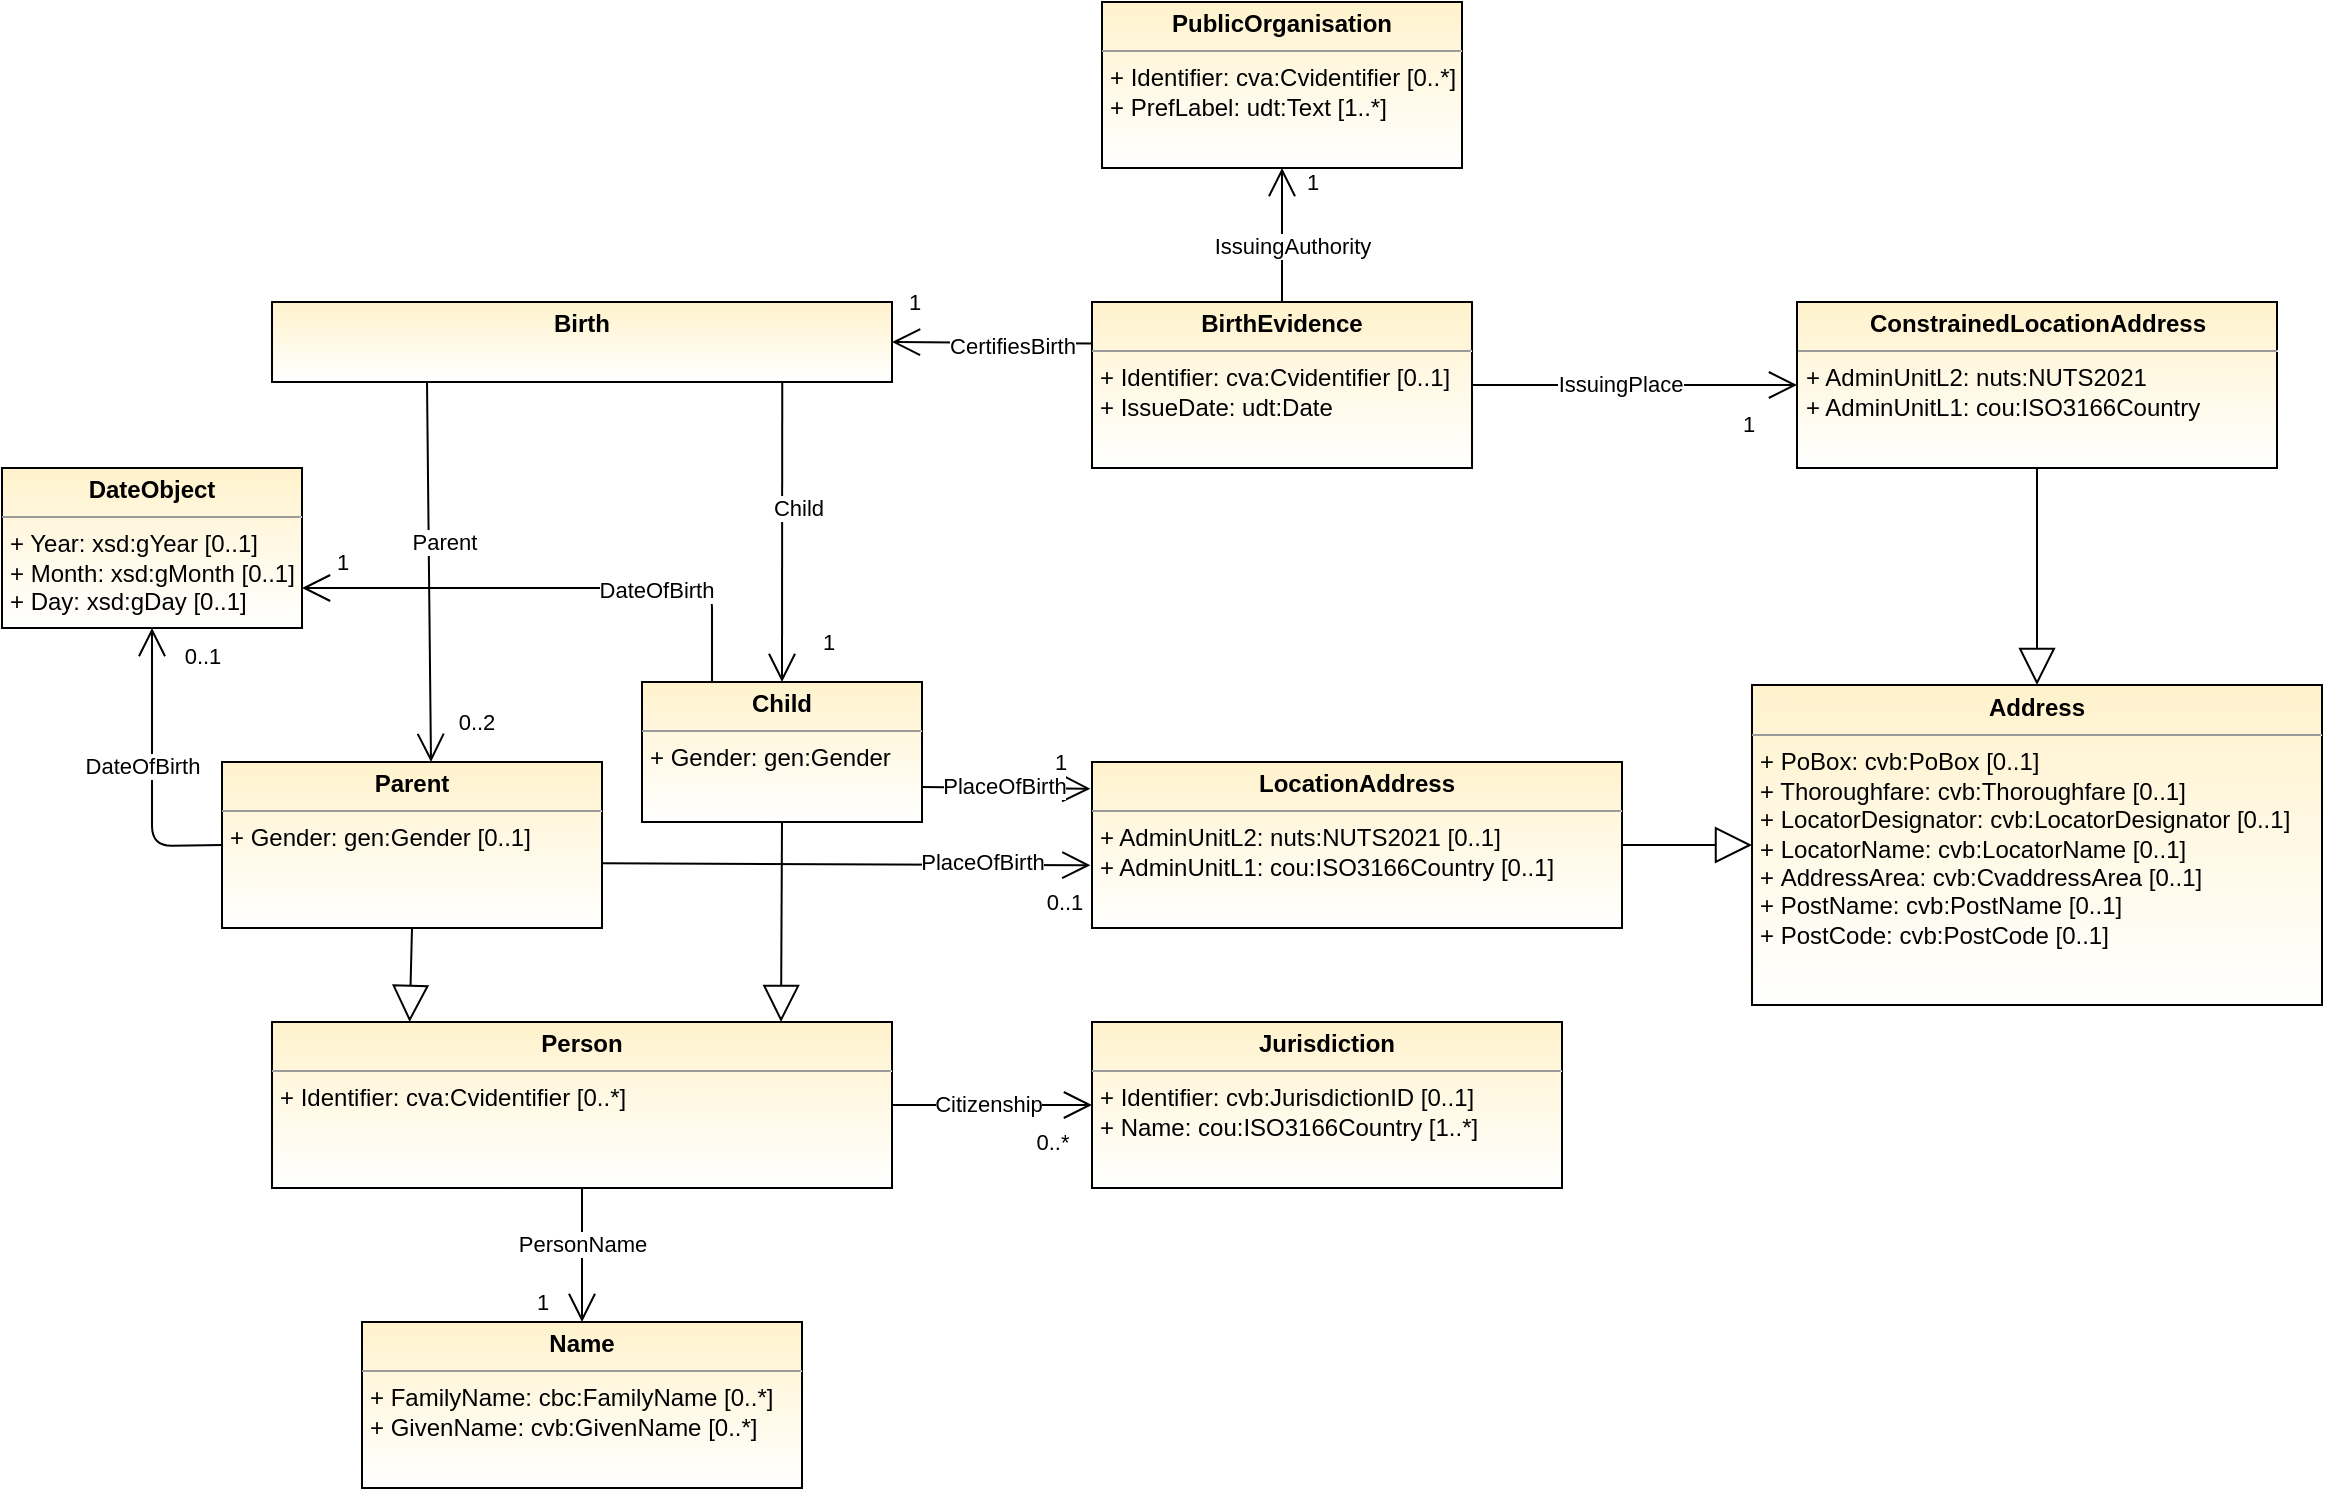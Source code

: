 <mxfile version="16.6.4" type="device"><diagram name="Page-1" id="c4acf3e9-155e-7222-9cf6-157b1a14988f"><mxGraphModel dx="1888" dy="1589" grid="1" gridSize="10" guides="1" tooltips="1" connect="1" arrows="1" fold="1" page="1" pageScale="1" pageWidth="850" pageHeight="1100" background="#ffffff" math="0" shadow="0"><root><mxCell id="0"/><mxCell id="1" parent="0"/><mxCell id="T-NgGAgoNykcEifGDJVm-1" value="&lt;p style=&quot;margin: 0px ; margin-top: 4px ; text-align: center&quot;&gt;&lt;b&gt;BirthEvidence&lt;/b&gt;&lt;/p&gt;&lt;hr size=&quot;1&quot;&gt;&lt;p style=&quot;margin: 0px ; margin-left: 4px&quot;&gt;+ Identifier:&amp;nbsp;cva:Cvidentifier [0..1]&lt;/p&gt;&lt;p style=&quot;margin: 0px ; margin-left: 4px&quot;&gt;+ IssueDate:&amp;nbsp;udt:Date&lt;/p&gt;" style="verticalAlign=top;align=left;overflow=fill;fontSize=12;fontFamily=Helvetica;html=1;rounded=0;shadow=0;comic=0;labelBackgroundColor=none;strokeWidth=1;fillColor=#fff2cc;gradientColor=#ffffff;" parent="1" vertex="1"><mxGeometry x="535" y="-900" width="190" height="83" as="geometry"/></mxCell><mxCell id="T-NgGAgoNykcEifGDJVm-2" value="&lt;p style=&quot;margin: 0px ; margin-top: 4px ; text-align: center&quot;&gt;&lt;b&gt;PublicOrganisation&lt;/b&gt;&lt;/p&gt;&lt;hr size=&quot;1&quot;&gt;&lt;p style=&quot;margin: 0px ; margin-left: 4px&quot;&gt;+ Identifier:&amp;nbsp;cva:Cvidentifier [0..*]&lt;/p&gt;&lt;p style=&quot;margin: 0px ; margin-left: 4px&quot;&gt;+ PrefLabel: udt:Text [1..*]&lt;/p&gt;" style="verticalAlign=top;align=left;overflow=fill;fontSize=12;fontFamily=Helvetica;html=1;rounded=0;shadow=0;comic=0;labelBackgroundColor=none;strokeWidth=1;fillColor=#fff2cc;gradientColor=#ffffff;" parent="1" vertex="1"><mxGeometry x="540" y="-1050" width="180" height="83" as="geometry"/></mxCell><mxCell id="T-NgGAgoNykcEifGDJVm-3" value="&lt;p style=&quot;margin: 0px ; margin-top: 4px ; text-align: center&quot;&gt;&lt;b&gt;Birth&lt;/b&gt;&lt;/p&gt;&lt;p style=&quot;margin: 0px ; margin-left: 4px&quot;&gt;&lt;br&gt;&lt;/p&gt;" style="verticalAlign=top;align=left;overflow=fill;fontSize=12;fontFamily=Helvetica;html=1;rounded=0;shadow=0;comic=0;labelBackgroundColor=none;strokeWidth=1;fillColor=#fff2cc;gradientColor=#ffffff;" parent="1" vertex="1"><mxGeometry x="125" y="-900" width="310" height="40" as="geometry"/></mxCell><mxCell id="T-NgGAgoNykcEifGDJVm-4" value="&lt;p style=&quot;margin: 0px ; margin-top: 4px ; text-align: center&quot;&gt;&lt;b&gt;Parent&lt;/b&gt;&lt;/p&gt;&lt;hr size=&quot;1&quot;&gt;&lt;p style=&quot;margin: 0px ; margin-left: 4px&quot;&gt;&lt;span&gt;+ Gender: gen:Gender [0..1]&lt;/span&gt;&lt;br&gt;&lt;/p&gt;" style="verticalAlign=top;align=left;overflow=fill;fontSize=12;fontFamily=Helvetica;html=1;rounded=0;shadow=0;comic=0;labelBackgroundColor=none;strokeWidth=1;fillColor=#fff2cc;gradientColor=#ffffff;" parent="1" vertex="1"><mxGeometry x="100" y="-670" width="190" height="83" as="geometry"/></mxCell><mxCell id="T-NgGAgoNykcEifGDJVm-5" value="&lt;p style=&quot;margin: 0px ; margin-top: 4px ; text-align: center&quot;&gt;&lt;b&gt;Child&lt;/b&gt;&lt;/p&gt;&lt;hr size=&quot;1&quot;&gt;&lt;p style=&quot;margin: 0px ; margin-left: 4px&quot;&gt;&lt;span&gt;+ Gender:&amp;nbsp;&lt;/span&gt;gen:Gender&lt;br&gt;&lt;/p&gt;" style="verticalAlign=top;align=left;overflow=fill;fontSize=12;fontFamily=Helvetica;html=1;rounded=0;shadow=0;comic=0;labelBackgroundColor=none;strokeWidth=1;fillColor=#fff2cc;gradientColor=#ffffff;" parent="1" vertex="1"><mxGeometry x="310" y="-710" width="140" height="70" as="geometry"/></mxCell><mxCell id="T-NgGAgoNykcEifGDJVm-6" value="&lt;p style=&quot;margin: 0px ; margin-top: 4px ; text-align: center&quot;&gt;&lt;b&gt;Person&lt;/b&gt;&lt;/p&gt;&lt;hr size=&quot;1&quot;&gt;&lt;p style=&quot;margin: 0px ; margin-left: 4px&quot;&gt;&lt;span&gt;+ Identifier: cva:Cvidentifier [0..*]&lt;/span&gt;&lt;br&gt;&lt;/p&gt;" style="verticalAlign=top;align=left;overflow=fill;fontSize=12;fontFamily=Helvetica;html=1;rounded=0;shadow=0;comic=0;labelBackgroundColor=none;strokeWidth=1;fillColor=#fff2cc;gradientColor=#ffffff;" parent="1" vertex="1"><mxGeometry x="125" y="-540" width="310" height="83" as="geometry"/></mxCell><mxCell id="T-NgGAgoNykcEifGDJVm-7" value="&lt;p style=&quot;margin: 0px ; margin-top: 4px ; text-align: center&quot;&gt;&lt;b&gt;Jurisdiction&lt;/b&gt;&lt;/p&gt;&lt;hr size=&quot;1&quot;&gt;&lt;p style=&quot;margin: 0px ; margin-left: 4px&quot;&gt;+ Identifier:&amp;nbsp;cvb:JurisdictionID [0..1]&lt;/p&gt;&lt;p style=&quot;margin: 0px ; margin-left: 4px&quot;&gt;+ Name:&amp;nbsp;cou:ISO3166Country [1..*]&lt;/p&gt;" style="verticalAlign=top;align=left;overflow=fill;fontSize=12;fontFamily=Helvetica;html=1;rounded=0;shadow=0;comic=0;labelBackgroundColor=none;strokeWidth=1;fillColor=#fff2cc;gradientColor=#ffffff;" parent="1" vertex="1"><mxGeometry x="535" y="-540" width="235" height="83" as="geometry"/></mxCell><mxCell id="T-NgGAgoNykcEifGDJVm-8" value="" style="endArrow=open;endFill=1;endSize=12;html=1;horizontal=1;entryX=0.5;entryY=1;entryDx=0;entryDy=0;" parent="1" source="T-NgGAgoNykcEifGDJVm-1" target="T-NgGAgoNykcEifGDJVm-2" edge="1"><mxGeometry width="160" relative="1" as="geometry"><mxPoint x="629.58" y="-872.498" as="sourcePoint"/><mxPoint x="595" y="-930" as="targetPoint"/><Array as="points"/></mxGeometry></mxCell><mxCell id="T-NgGAgoNykcEifGDJVm-9" value="IssuingAuthority" style="edgeLabel;html=1;align=center;verticalAlign=middle;resizable=0;points=[];" parent="T-NgGAgoNykcEifGDJVm-8" vertex="1" connectable="0"><mxGeometry x="-0.163" y="1" relative="1" as="geometry"><mxPoint x="6.18" as="offset"/></mxGeometry></mxCell><mxCell id="T-NgGAgoNykcEifGDJVm-10" value="1" style="edgeLabel;html=1;align=center;verticalAlign=middle;resizable=0;points=[];" parent="T-NgGAgoNykcEifGDJVm-8" vertex="1" connectable="0"><mxGeometry x="0.542" y="-2" relative="1" as="geometry"><mxPoint x="13" y="-8.33" as="offset"/></mxGeometry></mxCell><mxCell id="T-NgGAgoNykcEifGDJVm-11" value="" style="endArrow=open;endFill=1;endSize=12;html=1;horizontal=1;entryX=1;entryY=0.5;entryDx=0;entryDy=0;exitX=0;exitY=0.25;exitDx=0;exitDy=0;" parent="1" source="T-NgGAgoNykcEifGDJVm-1" target="T-NgGAgoNykcEifGDJVm-3" edge="1"><mxGeometry width="160" relative="1" as="geometry"><mxPoint x="630" y="-890" as="sourcePoint"/><mxPoint x="630" y="-957" as="targetPoint"/><Array as="points"/></mxGeometry></mxCell><mxCell id="T-NgGAgoNykcEifGDJVm-12" value="CertifiesBirth" style="edgeLabel;html=1;align=center;verticalAlign=middle;resizable=0;points=[];" parent="T-NgGAgoNykcEifGDJVm-11" vertex="1" connectable="0"><mxGeometry x="-0.163" y="1" relative="1" as="geometry"><mxPoint x="1.67" as="offset"/></mxGeometry></mxCell><mxCell id="T-NgGAgoNykcEifGDJVm-13" value="1" style="edgeLabel;html=1;align=center;verticalAlign=middle;resizable=0;points=[];" parent="T-NgGAgoNykcEifGDJVm-11" vertex="1" connectable="0"><mxGeometry x="0.542" y="-2" relative="1" as="geometry"><mxPoint x="-12.52" y="-18.17" as="offset"/></mxGeometry></mxCell><mxCell id="T-NgGAgoNykcEifGDJVm-14" value="" style="endArrow=open;endFill=1;endSize=12;html=1;horizontal=1;exitX=0.25;exitY=1;exitDx=0;exitDy=0;entryX=0.55;entryY=0;entryDx=0;entryDy=0;entryPerimeter=0;" parent="1" source="T-NgGAgoNykcEifGDJVm-3" target="T-NgGAgoNykcEifGDJVm-4" edge="1"><mxGeometry width="160" relative="1" as="geometry"><mxPoint x="545" y="-769.25" as="sourcePoint"/><mxPoint x="195" y="-690" as="targetPoint"/><Array as="points"/></mxGeometry></mxCell><mxCell id="T-NgGAgoNykcEifGDJVm-15" value="Parent" style="edgeLabel;html=1;align=center;verticalAlign=middle;resizable=0;points=[];" parent="T-NgGAgoNykcEifGDJVm-14" vertex="1" connectable="0"><mxGeometry x="-0.163" y="1" relative="1" as="geometry"><mxPoint x="6.18" as="offset"/></mxGeometry></mxCell><mxCell id="T-NgGAgoNykcEifGDJVm-16" value="0..2" style="edgeLabel;html=1;align=center;verticalAlign=middle;resizable=0;points=[];" parent="T-NgGAgoNykcEifGDJVm-14" vertex="1" connectable="0"><mxGeometry x="0.542" y="-2" relative="1" as="geometry"><mxPoint x="25" y="23" as="offset"/></mxGeometry></mxCell><mxCell id="T-NgGAgoNykcEifGDJVm-17" value="" style="endArrow=open;endFill=1;endSize=12;html=1;horizontal=1;entryX=0.5;entryY=0;entryDx=0;entryDy=0;exitX=0.823;exitY=1;exitDx=0;exitDy=0;exitPerimeter=0;" parent="1" source="T-NgGAgoNykcEifGDJVm-3" target="T-NgGAgoNykcEifGDJVm-5" edge="1"><mxGeometry width="160" relative="1" as="geometry"><mxPoint x="365" y="-740" as="sourcePoint"/><mxPoint x="212" y="-670" as="targetPoint"/><Array as="points"/></mxGeometry></mxCell><mxCell id="T-NgGAgoNykcEifGDJVm-18" value="Child" style="edgeLabel;html=1;align=center;verticalAlign=middle;resizable=0;points=[];" parent="T-NgGAgoNykcEifGDJVm-17" vertex="1" connectable="0"><mxGeometry x="-0.163" y="1" relative="1" as="geometry"><mxPoint x="6.18" as="offset"/></mxGeometry></mxCell><mxCell id="T-NgGAgoNykcEifGDJVm-19" value="1" style="edgeLabel;html=1;align=center;verticalAlign=middle;resizable=0;points=[];" parent="T-NgGAgoNykcEifGDJVm-17" vertex="1" connectable="0"><mxGeometry x="0.542" y="-2" relative="1" as="geometry"><mxPoint x="25" y="14" as="offset"/></mxGeometry></mxCell><mxCell id="T-NgGAgoNykcEifGDJVm-20" value="" style="endArrow=open;endFill=1;endSize=12;html=1;horizontal=1;exitX=1;exitY=0.5;exitDx=0;exitDy=0;entryX=0;entryY=0.5;entryDx=0;entryDy=0;" parent="1" source="T-NgGAgoNykcEifGDJVm-6" target="T-NgGAgoNykcEifGDJVm-7" edge="1"><mxGeometry width="160" relative="1" as="geometry"><mxPoint x="222.5" y="-740" as="sourcePoint"/><mxPoint x="222" y="-660" as="targetPoint"/><Array as="points"/></mxGeometry></mxCell><mxCell id="T-NgGAgoNykcEifGDJVm-21" value="Citizenship" style="edgeLabel;html=1;align=center;verticalAlign=middle;resizable=0;points=[];" parent="T-NgGAgoNykcEifGDJVm-20" vertex="1" connectable="0"><mxGeometry x="-0.163" y="1" relative="1" as="geometry"><mxPoint x="6.18" as="offset"/></mxGeometry></mxCell><mxCell id="T-NgGAgoNykcEifGDJVm-22" value="0..*" style="edgeLabel;html=1;align=center;verticalAlign=middle;resizable=0;points=[];" parent="T-NgGAgoNykcEifGDJVm-20" vertex="1" connectable="0"><mxGeometry x="0.542" y="-2" relative="1" as="geometry"><mxPoint x="2.5" y="16.5" as="offset"/></mxGeometry></mxCell><mxCell id="T-NgGAgoNykcEifGDJVm-23" value="" style="endArrow=block;endSize=16;endFill=0;html=1;exitX=0.5;exitY=1;exitDx=0;exitDy=0;entryX=0.222;entryY=0;entryDx=0;entryDy=0;entryPerimeter=0;" parent="1" source="T-NgGAgoNykcEifGDJVm-4" target="T-NgGAgoNykcEifGDJVm-6" edge="1"><mxGeometry width="160" relative="1" as="geometry"><mxPoint x="275" y="-389.668" as="sourcePoint"/><mxPoint x="165" y="-560" as="targetPoint"/><Array as="points"/></mxGeometry></mxCell><mxCell id="T-NgGAgoNykcEifGDJVm-24" value="" style="endArrow=block;endSize=16;endFill=0;html=1;exitX=0.5;exitY=1;exitDx=0;exitDy=0;entryX=0.821;entryY=0;entryDx=0;entryDy=0;entryPerimeter=0;" parent="1" source="T-NgGAgoNykcEifGDJVm-5" target="T-NgGAgoNykcEifGDJVm-6" edge="1"><mxGeometry width="160" relative="1" as="geometry"><mxPoint x="205" y="-587" as="sourcePoint"/><mxPoint x="345" y="-560" as="targetPoint"/><Array as="points"/></mxGeometry></mxCell><mxCell id="T-NgGAgoNykcEifGDJVm-25" value="&lt;p style=&quot;margin: 0px ; margin-top: 4px ; text-align: center&quot;&gt;&lt;b&gt;LocationAddress&lt;/b&gt;&lt;/p&gt;&lt;hr size=&quot;1&quot;&gt;&lt;p style=&quot;margin: 0px ; margin-left: 4px&quot;&gt;+ AdminUnitL2:&amp;nbsp;nuts:NUTS2021 [0..1]&lt;/p&gt;&lt;p style=&quot;margin: 0px ; margin-left: 4px&quot;&gt;+ AdminUnitL1:&amp;nbsp;cou:ISO3166Country [0..1]&lt;/p&gt;" style="verticalAlign=top;align=left;overflow=fill;fontSize=12;fontFamily=Helvetica;html=1;rounded=0;shadow=0;comic=0;labelBackgroundColor=none;strokeWidth=1;fillColor=#fff2cc;gradientColor=#ffffff;" parent="1" vertex="1"><mxGeometry x="535" y="-670" width="265" height="83" as="geometry"/></mxCell><mxCell id="T-NgGAgoNykcEifGDJVm-26" value="" style="endArrow=open;endFill=1;endSize=12;html=1;horizontal=1;entryX=-0.003;entryY=0.622;entryDx=0;entryDy=0;entryPerimeter=0;exitX=1.002;exitY=0.61;exitDx=0;exitDy=0;exitPerimeter=0;" parent="1" source="T-NgGAgoNykcEifGDJVm-4" target="T-NgGAgoNykcEifGDJVm-25" edge="1"><mxGeometry width="160" relative="1" as="geometry"><mxPoint x="310" y="-610" as="sourcePoint"/><mxPoint x="525" y="-628" as="targetPoint"/><Array as="points"/></mxGeometry></mxCell><mxCell id="T-NgGAgoNykcEifGDJVm-27" value="PlaceOfBirth" style="edgeLabel;html=1;align=center;verticalAlign=middle;resizable=0;points=[];" parent="T-NgGAgoNykcEifGDJVm-26" vertex="1" connectable="0"><mxGeometry x="-0.163" y="1" relative="1" as="geometry"><mxPoint x="87.5" as="offset"/></mxGeometry></mxCell><mxCell id="T-NgGAgoNykcEifGDJVm-28" value="0..1" style="edgeLabel;html=1;align=center;verticalAlign=middle;resizable=0;points=[];" parent="T-NgGAgoNykcEifGDJVm-26" vertex="1" connectable="0"><mxGeometry x="0.542" y="-2" relative="1" as="geometry"><mxPoint x="42.5" y="16.23" as="offset"/></mxGeometry></mxCell><mxCell id="T-NgGAgoNykcEifGDJVm-29" value="" style="endArrow=open;endFill=1;endSize=12;html=1;horizontal=1;exitX=1;exitY=0.75;exitDx=0;exitDy=0;entryX=-0.003;entryY=0.161;entryDx=0;entryDy=0;entryPerimeter=0;" parent="1" source="T-NgGAgoNykcEifGDJVm-5" target="T-NgGAgoNykcEifGDJVm-25" edge="1"><mxGeometry width="160" relative="1" as="geometry"><mxPoint x="212.5" y="-750" as="sourcePoint"/><mxPoint x="515" y="-660" as="targetPoint"/><Array as="points"/></mxGeometry></mxCell><mxCell id="T-NgGAgoNykcEifGDJVm-30" value="PlaceOfBirth" style="edgeLabel;html=1;align=center;verticalAlign=middle;resizable=0;points=[];" parent="T-NgGAgoNykcEifGDJVm-29" vertex="1" connectable="0"><mxGeometry x="-0.163" y="1" relative="1" as="geometry"><mxPoint x="6.18" as="offset"/></mxGeometry></mxCell><mxCell id="T-NgGAgoNykcEifGDJVm-31" value="1" style="edgeLabel;html=1;align=center;verticalAlign=middle;resizable=0;points=[];" parent="T-NgGAgoNykcEifGDJVm-29" vertex="1" connectable="0"><mxGeometry x="0.542" y="-2" relative="1" as="geometry"><mxPoint x="3.35" y="-15.17" as="offset"/></mxGeometry></mxCell><mxCell id="T-NgGAgoNykcEifGDJVm-32" value="" style="endArrow=open;endFill=1;endSize=12;html=1;horizontal=1;entryX=0;entryY=0.5;entryDx=0;entryDy=0;exitX=1;exitY=0.5;exitDx=0;exitDy=0;" parent="1" source="T-NgGAgoNykcEifGDJVm-1" target="zyHbehcElDwYT7Z3mS4n-12" edge="1"><mxGeometry width="160" relative="1" as="geometry"><mxPoint x="640" y="-790" as="sourcePoint"/><mxPoint x="640" y="-857" as="targetPoint"/><Array as="points"/></mxGeometry></mxCell><mxCell id="T-NgGAgoNykcEifGDJVm-33" value="IssuingPlace" style="edgeLabel;html=1;align=center;verticalAlign=middle;resizable=0;points=[];" parent="T-NgGAgoNykcEifGDJVm-32" vertex="1" connectable="0"><mxGeometry x="-0.163" y="1" relative="1" as="geometry"><mxPoint x="6.18" as="offset"/></mxGeometry></mxCell><mxCell id="T-NgGAgoNykcEifGDJVm-34" value="1" style="edgeLabel;html=1;align=center;verticalAlign=middle;resizable=0;points=[];" parent="T-NgGAgoNykcEifGDJVm-32" vertex="1" connectable="0"><mxGeometry x="0.542" y="-2" relative="1" as="geometry"><mxPoint x="12" y="17" as="offset"/></mxGeometry></mxCell><mxCell id="zyHbehcElDwYT7Z3mS4n-1" value="&lt;p style=&quot;margin: 0px ; margin-top: 4px ; text-align: center&quot;&gt;&lt;b&gt;DateObject&lt;/b&gt;&lt;/p&gt;&lt;hr size=&quot;1&quot;&gt;&lt;p style=&quot;margin: 0px ; margin-left: 4px&quot;&gt;+ Year: xsd:gYear [0..1]&lt;/p&gt;&lt;p style=&quot;margin: 0px ; margin-left: 4px&quot;&gt;+ Month: xsd:gMonth [0..1]&lt;/p&gt;&lt;p style=&quot;margin: 0px ; margin-left: 4px&quot;&gt;+ Day: xsd:gDay [0..1]&lt;/p&gt;" style="verticalAlign=top;align=left;overflow=fill;fontSize=12;fontFamily=Helvetica;html=1;rounded=0;shadow=0;comic=0;labelBackgroundColor=none;strokeWidth=1;fillColor=#fff2cc;gradientColor=#ffffff;" parent="1" vertex="1"><mxGeometry x="-10" y="-817" width="150" height="80" as="geometry"/></mxCell><mxCell id="zyHbehcElDwYT7Z3mS4n-2" value="" style="endArrow=open;endFill=1;endSize=12;html=1;horizontal=1;exitX=0;exitY=0.5;exitDx=0;exitDy=0;entryX=0.5;entryY=1;entryDx=0;entryDy=0;" parent="1" source="T-NgGAgoNykcEifGDJVm-4" target="zyHbehcElDwYT7Z3mS4n-1" edge="1"><mxGeometry width="160" relative="1" as="geometry"><mxPoint x="212.5" y="-850" as="sourcePoint"/><mxPoint x="212" y="-670" as="targetPoint"/><Array as="points"><mxPoint x="65" y="-628"/></Array></mxGeometry></mxCell><mxCell id="zyHbehcElDwYT7Z3mS4n-3" value="DateOfBirth" style="edgeLabel;html=1;align=center;verticalAlign=middle;resizable=0;points=[];" parent="zyHbehcElDwYT7Z3mS4n-2" vertex="1" connectable="0"><mxGeometry x="-0.163" y="1" relative="1" as="geometry"><mxPoint x="-4" y="-15" as="offset"/></mxGeometry></mxCell><mxCell id="zyHbehcElDwYT7Z3mS4n-4" value="0..1" style="edgeLabel;html=1;align=center;verticalAlign=middle;resizable=0;points=[];" parent="zyHbehcElDwYT7Z3mS4n-2" vertex="1" connectable="0"><mxGeometry x="0.542" y="-2" relative="1" as="geometry"><mxPoint x="23" y="-19" as="offset"/></mxGeometry></mxCell><mxCell id="zyHbehcElDwYT7Z3mS4n-5" value="" style="endArrow=open;endFill=1;endSize=12;html=1;horizontal=1;exitX=0.25;exitY=0;exitDx=0;exitDy=0;entryX=1;entryY=0.75;entryDx=0;entryDy=0;" parent="1" source="T-NgGAgoNykcEifGDJVm-5" target="zyHbehcElDwYT7Z3mS4n-1" edge="1"><mxGeometry width="160" relative="1" as="geometry"><mxPoint x="135" y="-628.5" as="sourcePoint"/><mxPoint x="55" y="-727" as="targetPoint"/><Array as="points"><mxPoint x="345" y="-757"/></Array></mxGeometry></mxCell><mxCell id="zyHbehcElDwYT7Z3mS4n-6" value="DateOfBirth" style="edgeLabel;html=1;align=center;verticalAlign=middle;resizable=0;points=[];" parent="zyHbehcElDwYT7Z3mS4n-5" vertex="1" connectable="0"><mxGeometry x="-0.163" y="1" relative="1" as="geometry"><mxPoint x="30" as="offset"/></mxGeometry></mxCell><mxCell id="zyHbehcElDwYT7Z3mS4n-7" value="1" style="edgeLabel;html=1;align=center;verticalAlign=middle;resizable=0;points=[];" parent="zyHbehcElDwYT7Z3mS4n-5" vertex="1" connectable="0"><mxGeometry x="0.542" y="-2" relative="1" as="geometry"><mxPoint x="-38" y="-11" as="offset"/></mxGeometry></mxCell><mxCell id="zyHbehcElDwYT7Z3mS4n-8" value="&lt;p style=&quot;margin: 0px ; margin-top: 4px ; text-align: center&quot;&gt;&lt;b&gt;Name&lt;/b&gt;&lt;/p&gt;&lt;hr size=&quot;1&quot;&gt;&lt;p style=&quot;margin: 0px 0px 0px 4px&quot;&gt;+ FamilyName:&amp;nbsp;cbc:FamilyName [0..*]&lt;/p&gt;&lt;p style=&quot;margin: 0px 0px 0px 4px&quot;&gt;+ GivenName:&amp;nbsp;cvb:GivenName [0..*]&lt;/p&gt;" style="verticalAlign=top;align=left;overflow=fill;fontSize=12;fontFamily=Helvetica;html=1;rounded=0;shadow=0;comic=0;labelBackgroundColor=none;strokeWidth=1;fillColor=#fff2cc;gradientColor=#ffffff;" parent="1" vertex="1"><mxGeometry x="170" y="-390" width="220" height="83" as="geometry"/></mxCell><mxCell id="zyHbehcElDwYT7Z3mS4n-9" value="" style="endArrow=open;endFill=1;endSize=12;html=1;horizontal=1;exitX=0.5;exitY=1;exitDx=0;exitDy=0;entryX=0.5;entryY=0;entryDx=0;entryDy=0;" parent="1" source="T-NgGAgoNykcEifGDJVm-6" target="zyHbehcElDwYT7Z3mS4n-8" edge="1"><mxGeometry width="160" relative="1" as="geometry"><mxPoint x="445" y="-488.5" as="sourcePoint"/><mxPoint x="545" y="-488.5" as="targetPoint"/><Array as="points"/></mxGeometry></mxCell><mxCell id="zyHbehcElDwYT7Z3mS4n-10" value="PersonName" style="edgeLabel;html=1;align=center;verticalAlign=middle;resizable=0;points=[];" parent="zyHbehcElDwYT7Z3mS4n-9" vertex="1" connectable="0"><mxGeometry x="-0.163" y="1" relative="1" as="geometry"><mxPoint x="-1" as="offset"/></mxGeometry></mxCell><mxCell id="zyHbehcElDwYT7Z3mS4n-11" value="1" style="edgeLabel;html=1;align=center;verticalAlign=middle;resizable=0;points=[];" parent="zyHbehcElDwYT7Z3mS4n-9" vertex="1" connectable="0"><mxGeometry x="0.542" y="-2" relative="1" as="geometry"><mxPoint x="-18" y="5" as="offset"/></mxGeometry></mxCell><mxCell id="zyHbehcElDwYT7Z3mS4n-12" value="&lt;p style=&quot;margin: 0px ; margin-top: 4px ; text-align: center&quot;&gt;&lt;b&gt;ConstrainedLocationAddress&lt;/b&gt;&lt;/p&gt;&lt;hr size=&quot;1&quot;&gt;&lt;p style=&quot;margin: 0px ; margin-left: 4px&quot;&gt;+ AdminUnitL2:&amp;nbsp;nuts:NUTS2021&lt;/p&gt;&lt;p style=&quot;margin: 0px ; margin-left: 4px&quot;&gt;+ AdminUnitL1:&amp;nbsp;cou:ISO3166Country&lt;/p&gt;" style="verticalAlign=top;align=left;overflow=fill;fontSize=12;fontFamily=Helvetica;html=1;rounded=0;shadow=0;comic=0;labelBackgroundColor=none;strokeWidth=1;fillColor=#fff2cc;gradientColor=#ffffff;" parent="1" vertex="1"><mxGeometry x="887.5" y="-900" width="240" height="83" as="geometry"/></mxCell><mxCell id="zyHbehcElDwYT7Z3mS4n-13" value="&lt;p style=&quot;margin: 0px ; margin-top: 4px ; text-align: center&quot;&gt;&lt;b&gt;Address&lt;/b&gt;&lt;/p&gt;&lt;hr size=&quot;1&quot;&gt;&lt;p style=&quot;margin: 0px ; margin-left: 4px&quot;&gt;+ PoBox:&amp;nbsp;cvb:PoBox [0..1]&lt;/p&gt;&lt;p style=&quot;margin: 0px ; margin-left: 4px&quot;&gt;+ Thoroughfare:&amp;nbsp;cvb:Thoroughfare [0..1]&lt;/p&gt;&lt;p style=&quot;margin: 0px ; margin-left: 4px&quot;&gt;+ LocatorDesignator:&amp;nbsp;cvb:LocatorDesignator [0..1]&lt;br&gt;&lt;/p&gt;&lt;p style=&quot;margin: 0px ; margin-left: 4px&quot;&gt;&lt;span&gt;+&amp;nbsp;LocatorName: cvb:LocatorName [0..1]&lt;/span&gt;&lt;br&gt;&lt;/p&gt;&lt;p style=&quot;margin: 0px ; margin-left: 4px&quot;&gt;+&amp;nbsp;AddressArea:&amp;nbsp;cvb:CvaddressArea [0..1]&lt;/p&gt;&lt;p style=&quot;margin: 0px ; margin-left: 4px&quot;&gt;+ PostName:&amp;nbsp;cvb:PostName [0..1]&lt;/p&gt;&lt;p style=&quot;margin: 0px ; margin-left: 4px&quot;&gt;+ PostCode:&amp;nbsp;cvb:PostCode [0..1]&lt;/p&gt;" style="verticalAlign=top;align=left;overflow=fill;fontSize=12;fontFamily=Helvetica;html=1;rounded=0;shadow=0;comic=0;labelBackgroundColor=none;strokeWidth=1;fillColor=#fff2cc;gradientColor=#ffffff;" parent="1" vertex="1"><mxGeometry x="865" y="-708.5" width="285" height="160" as="geometry"/></mxCell><mxCell id="zyHbehcElDwYT7Z3mS4n-14" value="" style="endArrow=block;endSize=16;endFill=0;html=1;exitX=1;exitY=0.5;exitDx=0;exitDy=0;entryX=0;entryY=0.5;entryDx=0;entryDy=0;" parent="1" source="T-NgGAgoNykcEifGDJVm-25" target="zyHbehcElDwYT7Z3mS4n-13" edge="1"><mxGeometry width="160" relative="1" as="geometry"><mxPoint x="205" y="-587" as="sourcePoint"/><mxPoint x="203.82" y="-530" as="targetPoint"/><Array as="points"/></mxGeometry></mxCell><mxCell id="zyHbehcElDwYT7Z3mS4n-15" value="" style="endArrow=block;endSize=16;endFill=0;html=1;exitX=0.5;exitY=1;exitDx=0;exitDy=0;entryX=0.5;entryY=0;entryDx=0;entryDy=0;" parent="1" source="zyHbehcElDwYT7Z3mS4n-12" target="zyHbehcElDwYT7Z3mS4n-13" edge="1"><mxGeometry width="160" relative="1" as="geometry"><mxPoint x="735" y="-618.5" as="sourcePoint"/><mxPoint x="840" y="-618.5" as="targetPoint"/><Array as="points"/></mxGeometry></mxCell></root></mxGraphModel></diagram></mxfile>